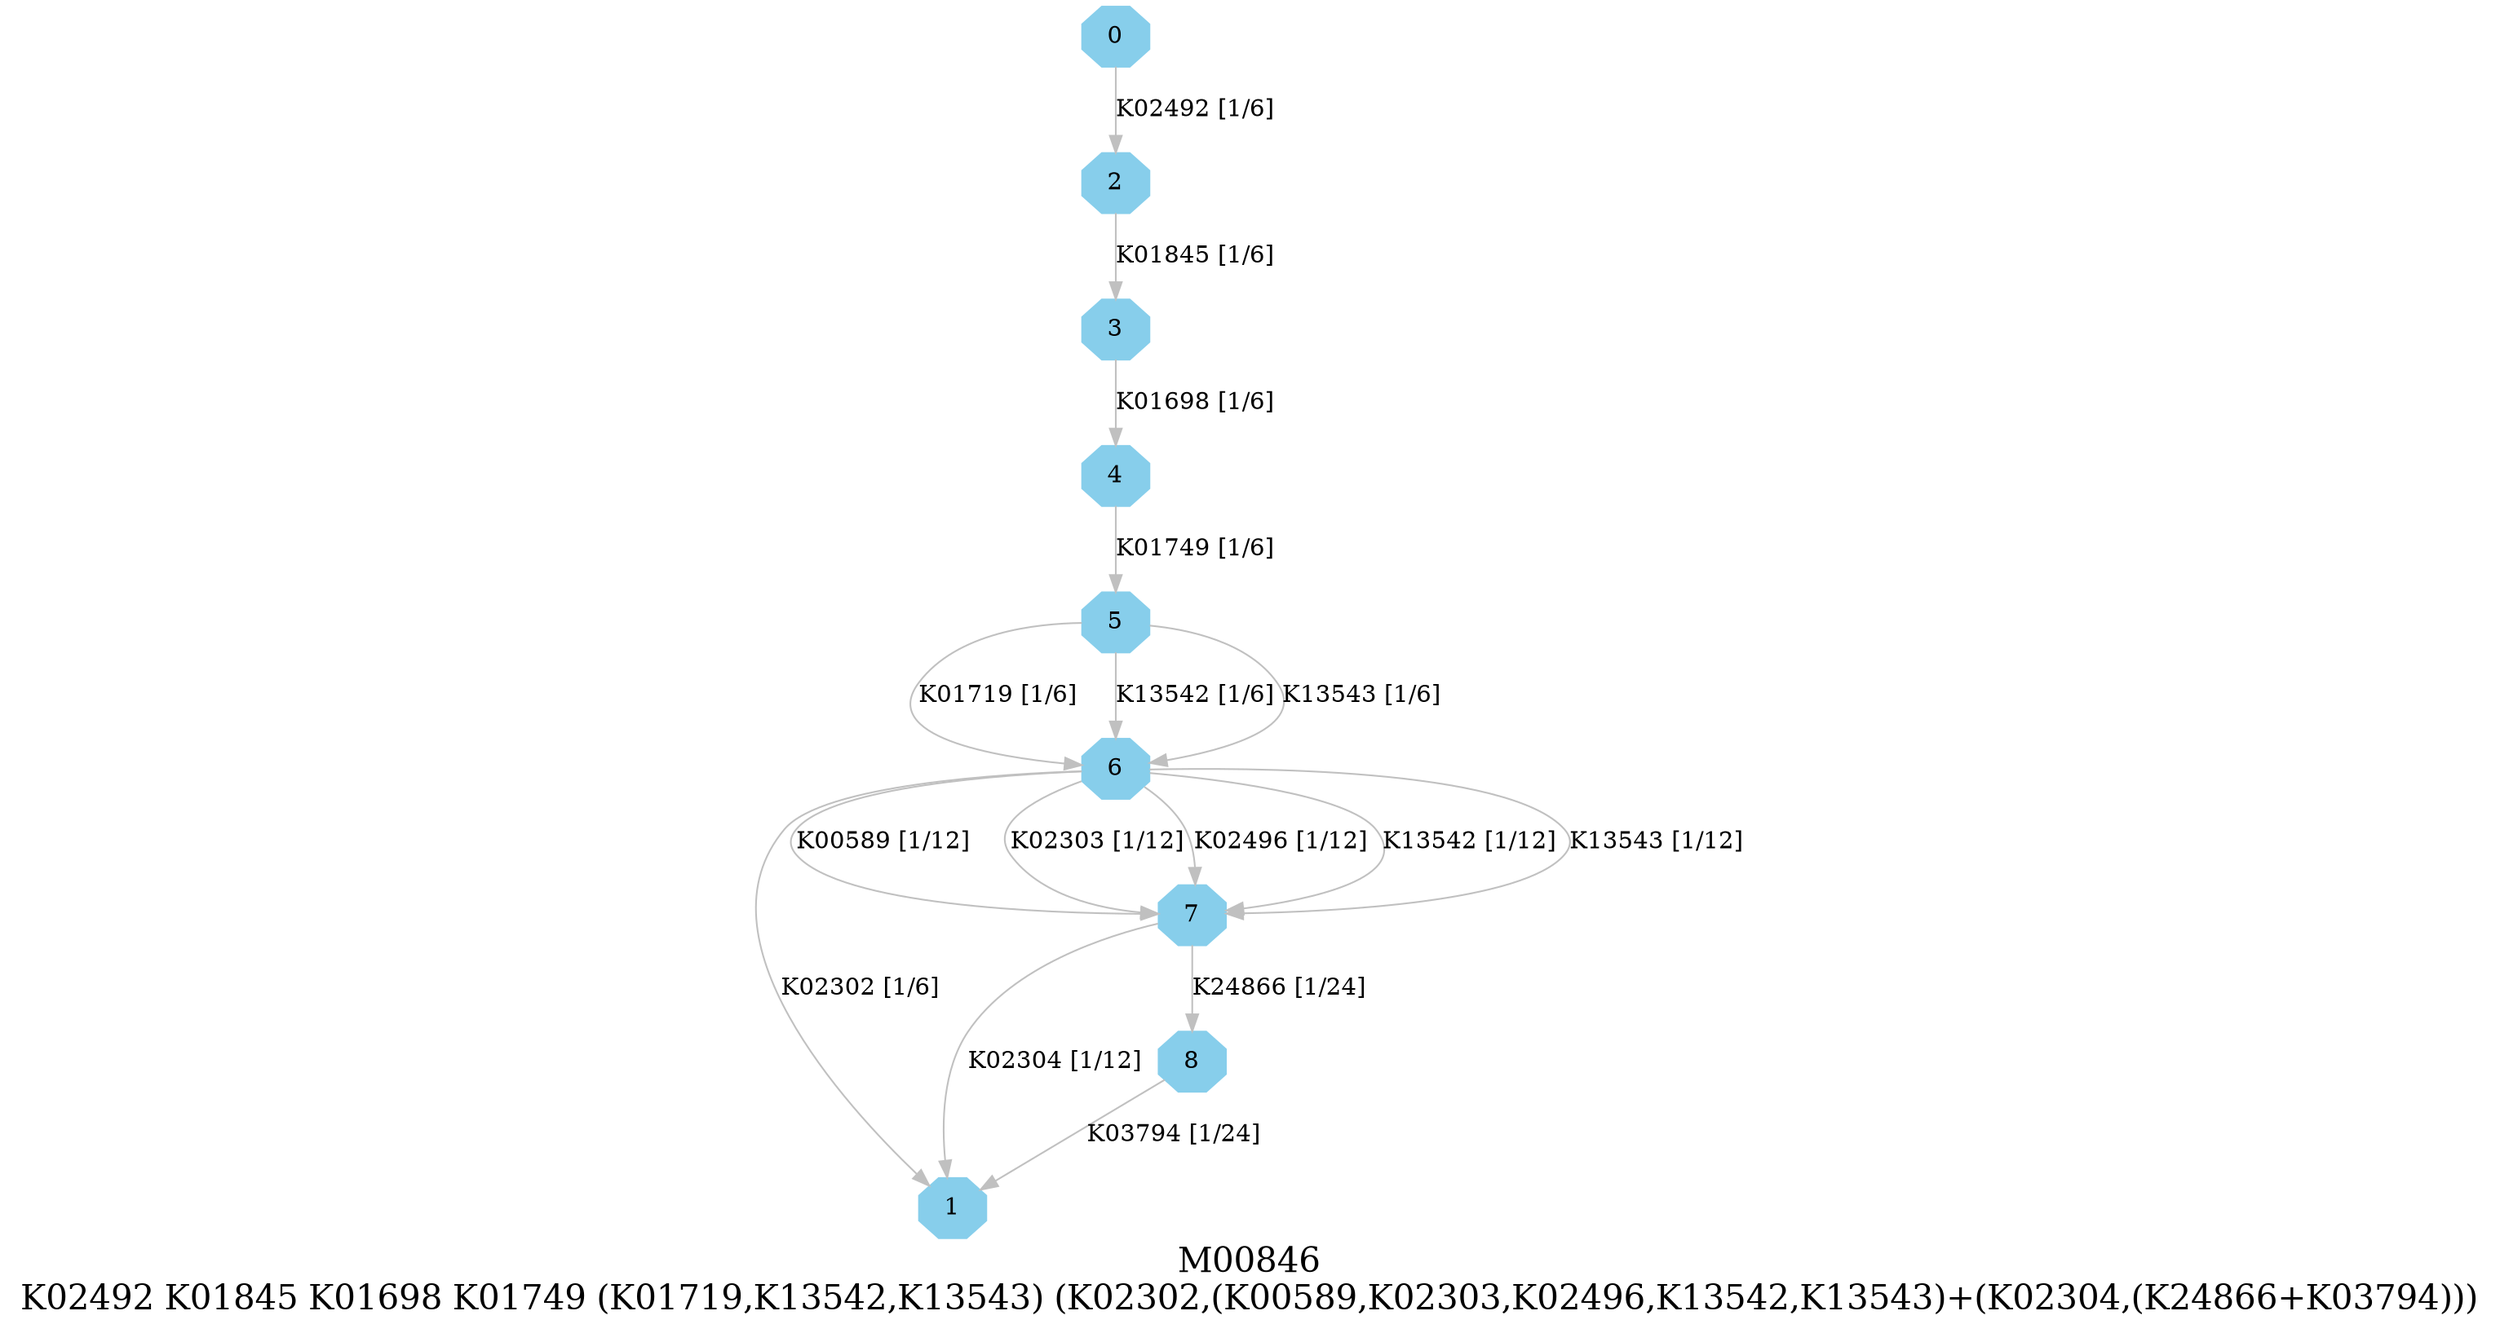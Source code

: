 digraph G {
graph [label="M00846
K02492 K01845 K01698 K01749 (K01719,K13542,K13543) (K02302,(K00589,K02303,K02496,K13542,K13543)+(K02304,(K24866+K03794)))",fontsize=20];
node [shape=box,style=filled];
edge [len=3,color=grey];
{node [width=.3,height=.3,shape=octagon,style=filled,color=skyblue] 0 1 2 3 4 5 6 7 8 }
0 -> 2 [label="K02492 [1/6]"];
2 -> 3 [label="K01845 [1/6]"];
3 -> 4 [label="K01698 [1/6]"];
4 -> 5 [label="K01749 [1/6]"];
5 -> 6 [label="K01719 [1/6]"];
5 -> 6 [label="K13542 [1/6]"];
5 -> 6 [label="K13543 [1/6]"];
6 -> 1 [label="K02302 [1/6]"];
6 -> 7 [label="K00589 [1/12]"];
6 -> 7 [label="K02303 [1/12]"];
6 -> 7 [label="K02496 [1/12]"];
6 -> 7 [label="K13542 [1/12]"];
6 -> 7 [label="K13543 [1/12]"];
7 -> 1 [label="K02304 [1/12]"];
7 -> 8 [label="K24866 [1/24]"];
8 -> 1 [label="K03794 [1/24]"];
}